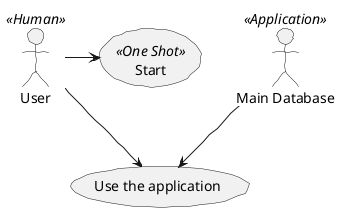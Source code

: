 {
  "sha1": "6x1s57geg0e2u4oksxhawlzj7vj0938",
  "insertion": {
    "when": "2024-05-30T20:48:21.066Z",
    "user": "plantuml@gmail.com"
  }
}
@startuml
skinparam handwritten true
User << Human >>
"Main Database" as Base << Application >>
(Start) << One Shot >>
"Use the application" as (Use)

User -> (Start)
User --> (Use)

Base --> (Use)

@enduml
